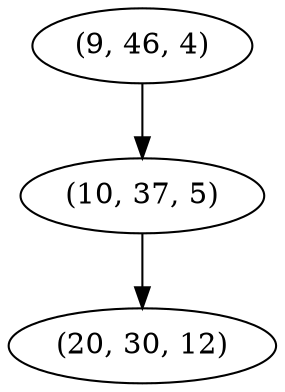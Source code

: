 digraph tree {
    "(9, 46, 4)";
    "(10, 37, 5)";
    "(20, 30, 12)";
    "(9, 46, 4)" -> "(10, 37, 5)";
    "(10, 37, 5)" -> "(20, 30, 12)";
}
